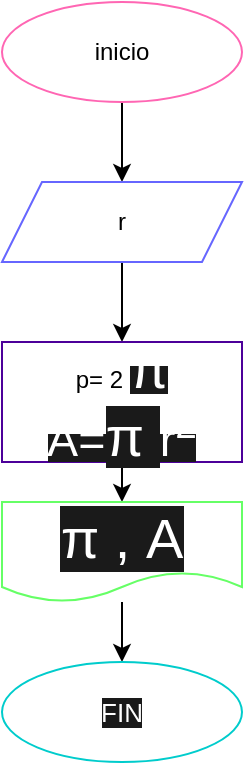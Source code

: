 <mxfile>
    <diagram id="9Xd3mhLnt0Zdy3q2_Set" name="Página-1">
        <mxGraphModel dx="576" dy="461" grid="1" gridSize="10" guides="1" tooltips="1" connect="1" arrows="1" fold="1" page="1" pageScale="1" pageWidth="827" pageHeight="1169" math="0" shadow="0">
            <root>
                <mxCell id="0"/>
                <mxCell id="1" parent="0"/>
                <mxCell id="4" style="edgeStyle=none;html=1;entryX=0.5;entryY=0;entryDx=0;entryDy=0;" edge="1" parent="1" source="2" target="3">
                    <mxGeometry relative="1" as="geometry"/>
                </mxCell>
                <mxCell id="2" value="inicio" style="ellipse;whiteSpace=wrap;html=1;strokeColor=#FF66B3;" vertex="1" parent="1">
                    <mxGeometry x="240" y="30" width="120" height="50" as="geometry"/>
                </mxCell>
                <mxCell id="6" value="" style="edgeStyle=none;html=1;fontSize=13;" edge="1" parent="1" source="3" target="5">
                    <mxGeometry relative="1" as="geometry"/>
                </mxCell>
                <mxCell id="3" value="r" style="shape=parallelogram;perimeter=parallelogramPerimeter;whiteSpace=wrap;html=1;fixedSize=1;strokeColor=#6666FF;" vertex="1" parent="1">
                    <mxGeometry x="240" y="120" width="120" height="40" as="geometry"/>
                </mxCell>
                <mxCell id="9" value="" style="edgeStyle=none;html=1;fontSize=13;fontColor=#FFFFFF;" edge="1" parent="1" source="5" target="8">
                    <mxGeometry relative="1" as="geometry"/>
                </mxCell>
                <mxCell id="5" value="p= 2&amp;nbsp;&lt;span style=&quot;font-family: &amp;quot;Google Sans&amp;quot;, Arial, sans-serif; text-align: left; background-color: rgb(26, 26, 26);&quot;&gt;&lt;font style=&quot;&quot; color=&quot;#ffffff&quot;&gt;&lt;span style=&quot;font-size: 28px;&quot;&gt;π&lt;/span&gt;&lt;br&gt;&lt;span style=&quot;font-size: 23.333px;&quot;&gt;A=&lt;/span&gt;&lt;/font&gt;&lt;/span&gt;&lt;span style=&quot;font-family: &amp;quot;Google Sans&amp;quot;, Arial, sans-serif; font-size: 28px; text-align: left; background-color: rgb(26, 26, 26);&quot;&gt;&lt;font color=&quot;#ffffff&quot;&gt;π&lt;/font&gt;&lt;/span&gt;&lt;span style=&quot;color: rgb(0, 29, 53); font-family: &amp;quot;Google Sans&amp;quot;, Arial, sans-serif; font-size: 28px; text-align: left; background-color: rgb(26, 26, 26);&quot;&gt;&amp;nbsp;&lt;/span&gt;&lt;span style=&quot;font-family: &amp;quot;Google Sans&amp;quot;, Arial, sans-serif; text-align: left; background-color: rgb(26, 26, 26);&quot;&gt;&lt;font style=&quot;&quot; color=&quot;#ffffff&quot;&gt;&lt;span style=&quot;font-size: 23.333px;&quot;&gt;r&lt;sup&gt;2&lt;/sup&gt;&lt;/span&gt;&lt;br&gt;&lt;/font&gt;&lt;/span&gt;" style="whiteSpace=wrap;html=1;strokeColor=#4C0099;" vertex="1" parent="1">
                    <mxGeometry x="240" y="200" width="120" height="60" as="geometry"/>
                </mxCell>
                <mxCell id="11" value="" style="edgeStyle=none;html=1;fontSize=13;fontColor=#FFFFFF;" edge="1" parent="1" source="8" target="10">
                    <mxGeometry relative="1" as="geometry"/>
                </mxCell>
                <mxCell id="8" value="&lt;span style=&quot;background-color: rgb(26, 26, 26);&quot;&gt;&lt;span style=&quot;font-family: &amp;quot;Google Sans&amp;quot;, Arial, sans-serif; font-size: 28px; text-align: left;&quot;&gt;π &lt;/span&gt;&lt;span style=&quot;font-family: &amp;quot;Google Sans&amp;quot;, Arial, sans-serif; font-size: 28px; text-align: left;&quot;&gt;,&lt;/span&gt;&lt;span style=&quot;font-family: &amp;quot;Google Sans&amp;quot;, Arial, sans-serif; font-size: 28px; text-align: left;&quot;&gt; A&lt;/span&gt;&lt;/span&gt;" style="shape=document;whiteSpace=wrap;html=1;boundedLbl=1;labelBackgroundColor=#1A1A1A;strokeColor=#66FF66;fontSize=13;fontColor=#FFFFFF;" vertex="1" parent="1">
                    <mxGeometry x="240" y="280" width="120" height="50" as="geometry"/>
                </mxCell>
                <mxCell id="10" value="FIN" style="ellipse;whiteSpace=wrap;html=1;labelBackgroundColor=#1A1A1A;strokeColor=#00CCCC;fontSize=13;fontColor=#FFFFFF;" vertex="1" parent="1">
                    <mxGeometry x="240" y="360" width="120" height="50" as="geometry"/>
                </mxCell>
            </root>
        </mxGraphModel>
    </diagram>
</mxfile>